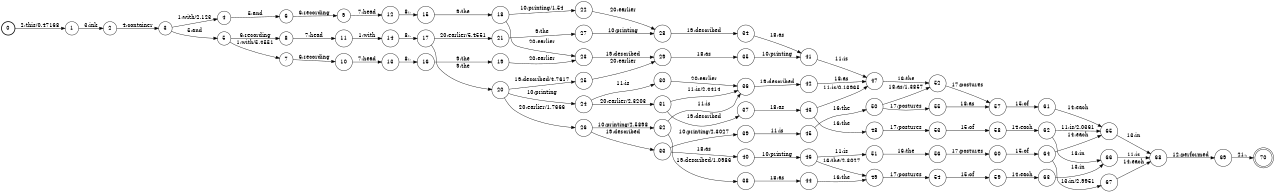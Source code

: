 digraph FST {
rankdir = LR;
size = "8.5,11";
label = "";
center = 1;
orientation = Portrait;
ranksep = "0.4";
nodesep = "0.25";
0 [label = "0", shape = circle, style = bold, fontsize = 14]
	0 -> 1 [label = "2:this/0.47168", fontsize = 14];
1 [label = "1", shape = circle, style = solid, fontsize = 14]
	1 -> 2 [label = "3:ink", fontsize = 14];
2 [label = "2", shape = circle, style = solid, fontsize = 14]
	2 -> 3 [label = "4:container", fontsize = 14];
3 [label = "3", shape = circle, style = solid, fontsize = 14]
	3 -> 4 [label = "1:with/2.123", fontsize = 14];
	3 -> 5 [label = "5:and", fontsize = 14];
4 [label = "4", shape = circle, style = solid, fontsize = 14]
	4 -> 6 [label = "5:and", fontsize = 14];
5 [label = "5", shape = circle, style = solid, fontsize = 14]
	5 -> 7 [label = "1:with/5.4551", fontsize = 14];
	5 -> 8 [label = "6:recording", fontsize = 14];
6 [label = "6", shape = circle, style = solid, fontsize = 14]
	6 -> 9 [label = "6:recording", fontsize = 14];
7 [label = "7", shape = circle, style = solid, fontsize = 14]
	7 -> 10 [label = "6:recording", fontsize = 14];
8 [label = "8", shape = circle, style = solid, fontsize = 14]
	8 -> 11 [label = "7:head", fontsize = 14];
9 [label = "9", shape = circle, style = solid, fontsize = 14]
	9 -> 12 [label = "7:head", fontsize = 14];
10 [label = "10", shape = circle, style = solid, fontsize = 14]
	10 -> 13 [label = "7:head", fontsize = 14];
11 [label = "11", shape = circle, style = solid, fontsize = 14]
	11 -> 14 [label = "1:with", fontsize = 14];
12 [label = "12", shape = circle, style = solid, fontsize = 14]
	12 -> 15 [label = "8:,", fontsize = 14];
13 [label = "13", shape = circle, style = solid, fontsize = 14]
	13 -> 16 [label = "8:,", fontsize = 14];
14 [label = "14", shape = circle, style = solid, fontsize = 14]
	14 -> 17 [label = "8:,", fontsize = 14];
15 [label = "15", shape = circle, style = solid, fontsize = 14]
	15 -> 18 [label = "9:the", fontsize = 14];
16 [label = "16", shape = circle, style = solid, fontsize = 14]
	16 -> 19 [label = "9:the", fontsize = 14];
17 [label = "17", shape = circle, style = solid, fontsize = 14]
	17 -> 20 [label = "9:the", fontsize = 14];
	17 -> 21 [label = "20:earlier/5.4551", fontsize = 14];
18 [label = "18", shape = circle, style = solid, fontsize = 14]
	18 -> 22 [label = "10:printing/1.54", fontsize = 14];
	18 -> 23 [label = "20:earlier", fontsize = 14];
19 [label = "19", shape = circle, style = solid, fontsize = 14]
	19 -> 23 [label = "20:earlier", fontsize = 14];
20 [label = "20", shape = circle, style = solid, fontsize = 14]
	20 -> 24 [label = "10:printing", fontsize = 14];
	20 -> 25 [label = "19:described/4.7617", fontsize = 14];
	20 -> 26 [label = "20:earlier/1.7666", fontsize = 14];
21 [label = "21", shape = circle, style = solid, fontsize = 14]
	21 -> 27 [label = "9:the", fontsize = 14];
22 [label = "22", shape = circle, style = solid, fontsize = 14]
	22 -> 28 [label = "20:earlier", fontsize = 14];
23 [label = "23", shape = circle, style = solid, fontsize = 14]
	23 -> 29 [label = "19:described", fontsize = 14];
24 [label = "24", shape = circle, style = solid, fontsize = 14]
	24 -> 30 [label = "11:is", fontsize = 14];
	24 -> 31 [label = "20:earlier/2.3203", fontsize = 14];
25 [label = "25", shape = circle, style = solid, fontsize = 14]
	25 -> 29 [label = "20:earlier", fontsize = 14];
26 [label = "26", shape = circle, style = solid, fontsize = 14]
	26 -> 32 [label = "10:printing/2.5898", fontsize = 14];
	26 -> 33 [label = "19:described", fontsize = 14];
27 [label = "27", shape = circle, style = solid, fontsize = 14]
	27 -> 28 [label = "10:printing", fontsize = 14];
28 [label = "28", shape = circle, style = solid, fontsize = 14]
	28 -> 34 [label = "19:described", fontsize = 14];
29 [label = "29", shape = circle, style = solid, fontsize = 14]
	29 -> 35 [label = "18:as", fontsize = 14];
30 [label = "30", shape = circle, style = solid, fontsize = 14]
	30 -> 36 [label = "20:earlier", fontsize = 14];
31 [label = "31", shape = circle, style = solid, fontsize = 14]
	31 -> 36 [label = "11:is/2.4414", fontsize = 14];
	31 -> 37 [label = "19:described", fontsize = 14];
32 [label = "32", shape = circle, style = solid, fontsize = 14]
	32 -> 36 [label = "11:is", fontsize = 14];
	32 -> 38 [label = "19:described/1.0986", fontsize = 14];
33 [label = "33", shape = circle, style = solid, fontsize = 14]
	33 -> 39 [label = "10:printing/2.3027", fontsize = 14];
	33 -> 40 [label = "18:as", fontsize = 14];
34 [label = "34", shape = circle, style = solid, fontsize = 14]
	34 -> 41 [label = "18:as", fontsize = 14];
35 [label = "35", shape = circle, style = solid, fontsize = 14]
	35 -> 41 [label = "10:printing", fontsize = 14];
36 [label = "36", shape = circle, style = solid, fontsize = 14]
	36 -> 42 [label = "19:described", fontsize = 14];
37 [label = "37", shape = circle, style = solid, fontsize = 14]
	37 -> 43 [label = "18:as", fontsize = 14];
38 [label = "38", shape = circle, style = solid, fontsize = 14]
	38 -> 44 [label = "18:as", fontsize = 14];
39 [label = "39", shape = circle, style = solid, fontsize = 14]
	39 -> 45 [label = "11:is", fontsize = 14];
40 [label = "40", shape = circle, style = solid, fontsize = 14]
	40 -> 46 [label = "10:printing", fontsize = 14];
41 [label = "41", shape = circle, style = solid, fontsize = 14]
	41 -> 47 [label = "11:is", fontsize = 14];
42 [label = "42", shape = circle, style = solid, fontsize = 14]
	42 -> 47 [label = "18:as", fontsize = 14];
43 [label = "43", shape = circle, style = solid, fontsize = 14]
	43 -> 48 [label = "16:the", fontsize = 14];
	43 -> 47 [label = "11:is/0.13965", fontsize = 14];
44 [label = "44", shape = circle, style = solid, fontsize = 14]
	44 -> 49 [label = "16:the", fontsize = 14];
45 [label = "45", shape = circle, style = solid, fontsize = 14]
	45 -> 50 [label = "16:the", fontsize = 14];
46 [label = "46", shape = circle, style = solid, fontsize = 14]
	46 -> 49 [label = "16:the/2.3027", fontsize = 14];
	46 -> 51 [label = "11:is", fontsize = 14];
47 [label = "47", shape = circle, style = solid, fontsize = 14]
	47 -> 52 [label = "16:the", fontsize = 14];
48 [label = "48", shape = circle, style = solid, fontsize = 14]
	48 -> 53 [label = "17:postures", fontsize = 14];
49 [label = "49", shape = circle, style = solid, fontsize = 14]
	49 -> 54 [label = "17:postures", fontsize = 14];
50 [label = "50", shape = circle, style = solid, fontsize = 14]
	50 -> 55 [label = "17:postures", fontsize = 14];
	50 -> 52 [label = "18:as/1.3857", fontsize = 14];
51 [label = "51", shape = circle, style = solid, fontsize = 14]
	51 -> 56 [label = "16:the", fontsize = 14];
52 [label = "52", shape = circle, style = solid, fontsize = 14]
	52 -> 57 [label = "17:postures", fontsize = 14];
53 [label = "53", shape = circle, style = solid, fontsize = 14]
	53 -> 58 [label = "15:of", fontsize = 14];
54 [label = "54", shape = circle, style = solid, fontsize = 14]
	54 -> 59 [label = "15:of", fontsize = 14];
55 [label = "55", shape = circle, style = solid, fontsize = 14]
	55 -> 57 [label = "18:as", fontsize = 14];
56 [label = "56", shape = circle, style = solid, fontsize = 14]
	56 -> 60 [label = "17:postures", fontsize = 14];
57 [label = "57", shape = circle, style = solid, fontsize = 14]
	57 -> 61 [label = "15:of", fontsize = 14];
58 [label = "58", shape = circle, style = solid, fontsize = 14]
	58 -> 62 [label = "14:each", fontsize = 14];
59 [label = "59", shape = circle, style = solid, fontsize = 14]
	59 -> 63 [label = "14:each", fontsize = 14];
60 [label = "60", shape = circle, style = solid, fontsize = 14]
	60 -> 64 [label = "15:of", fontsize = 14];
61 [label = "61", shape = circle, style = solid, fontsize = 14]
	61 -> 65 [label = "14:each", fontsize = 14];
62 [label = "62", shape = circle, style = solid, fontsize = 14]
	62 -> 65 [label = "11:is/2.0361", fontsize = 14];
	62 -> 66 [label = "13:in", fontsize = 14];
63 [label = "63", shape = circle, style = solid, fontsize = 14]
	63 -> 66 [label = "13:in", fontsize = 14];
64 [label = "64", shape = circle, style = solid, fontsize = 14]
	64 -> 67 [label = "13:in/2.9951", fontsize = 14];
	64 -> 65 [label = "14:each", fontsize = 14];
65 [label = "65", shape = circle, style = solid, fontsize = 14]
	65 -> 68 [label = "13:in", fontsize = 14];
66 [label = "66", shape = circle, style = solid, fontsize = 14]
	66 -> 68 [label = "11:is", fontsize = 14];
67 [label = "67", shape = circle, style = solid, fontsize = 14]
	67 -> 68 [label = "14:each", fontsize = 14];
68 [label = "68", shape = circle, style = solid, fontsize = 14]
	68 -> 69 [label = "12:performed", fontsize = 14];
69 [label = "69", shape = circle, style = solid, fontsize = 14]
	69 -> 70 [label = "21:.", fontsize = 14];
70 [label = "70", shape = doublecircle, style = solid, fontsize = 14]
}
